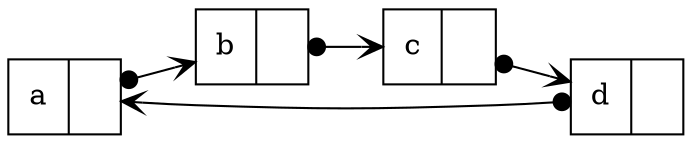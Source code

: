 digraph list {
rankdir=LR;
node [shape=record;]
a [label=<{ a | }>] ;
b [label=<{ b | }>] ;
c [label=<{ c | }>] ;
d [label=<{ d | }>] ;
a:ref -> b:data [arrowhead=vee, arrowtail=dot, dir=both];
b:ref -> c:data [arrowhead=vee, arrowtail=dot, dir=both];
c:ref -> d:data [arrowhead=vee, arrowtail=dot, dir=both];
d:ref -> a:data [arrowhead=vee, arrowtail=dot, dir=both];
}
